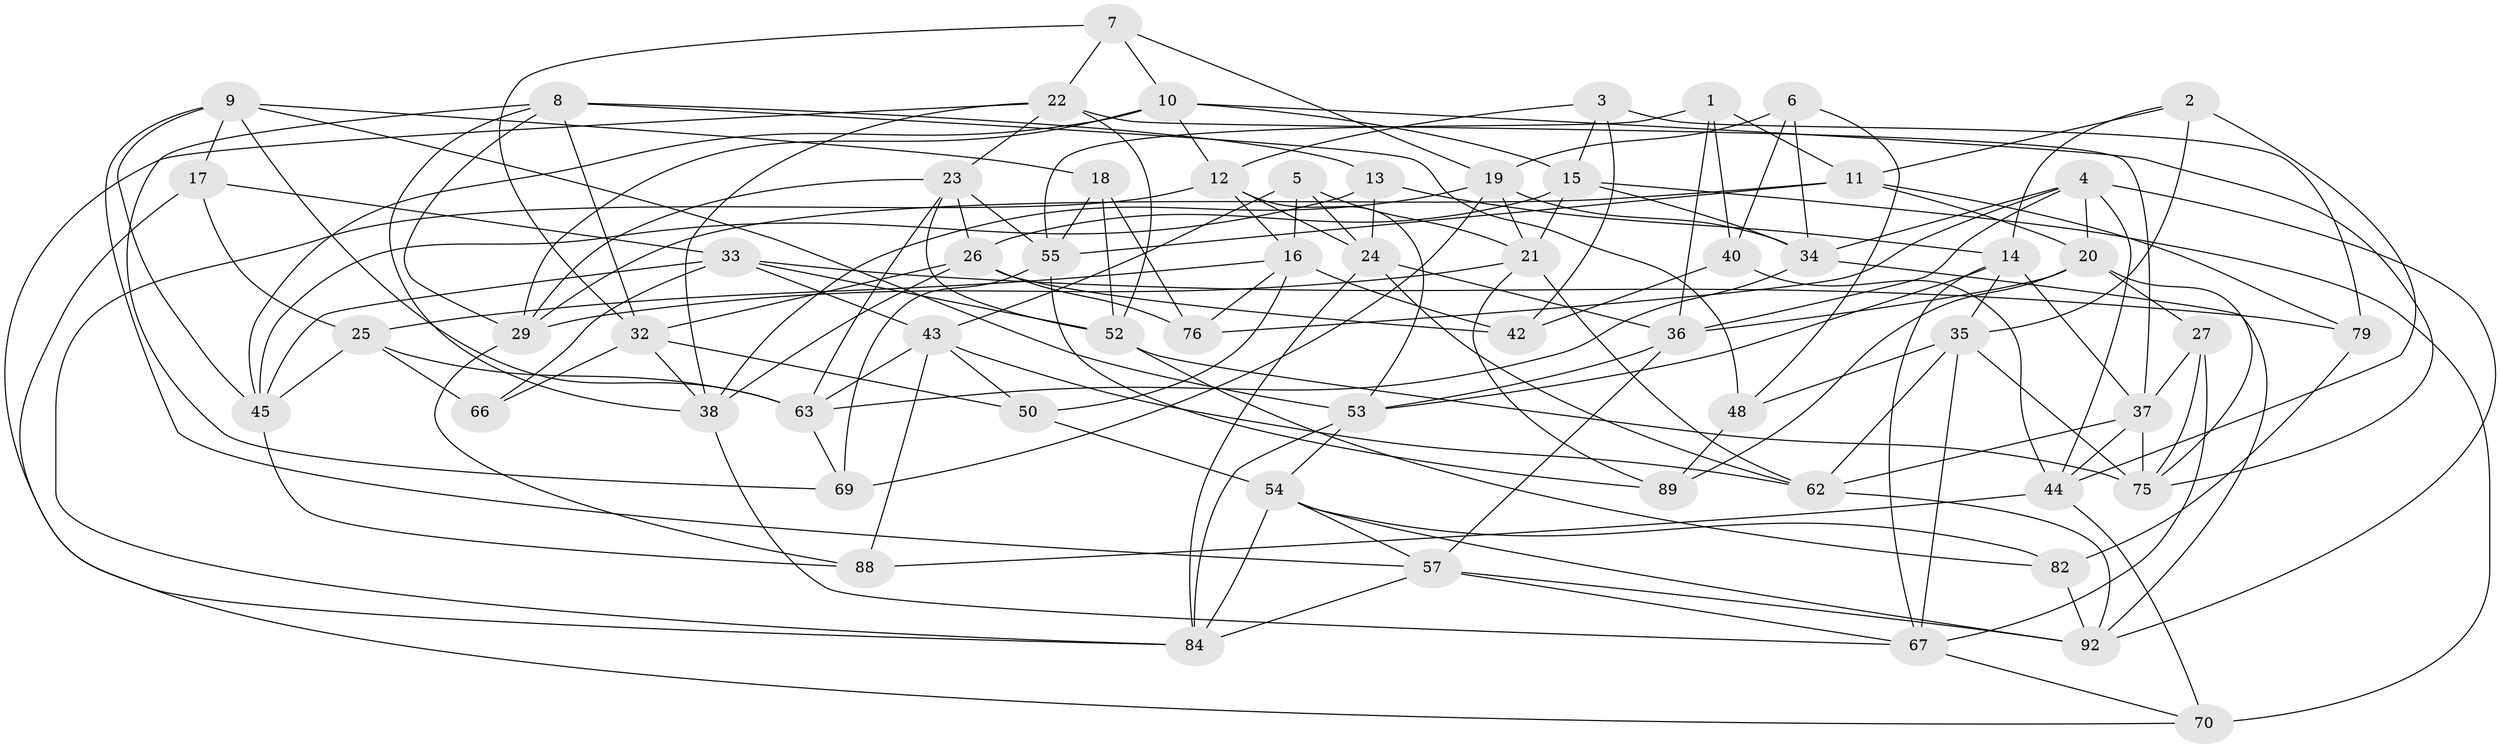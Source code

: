 // original degree distribution, {4: 1.0}
// Generated by graph-tools (version 1.1) at 2025/39/02/21/25 10:39:01]
// undirected, 61 vertices, 160 edges
graph export_dot {
graph [start="1"]
  node [color=gray90,style=filled];
  1;
  2;
  3;
  4 [super="+59"];
  5;
  6;
  7;
  8 [super="+78"];
  9 [super="+81"];
  10 [super="+49"];
  11 [super="+77"];
  12 [super="+30"];
  13;
  14 [super="+46"];
  15 [super="+51"];
  16 [super="+68"];
  17;
  18;
  19 [super="+56"];
  20 [super="+60"];
  21 [super="+95"];
  22 [super="+31"];
  23 [super="+86"];
  24 [super="+28"];
  25 [super="+99"];
  26 [super="+90"];
  27;
  29 [super="+41"];
  32 [super="+58"];
  33 [super="+39"];
  34 [super="+100"];
  35 [super="+71"];
  36 [super="+87"];
  37 [super="+64"];
  38 [super="+80"];
  40;
  42;
  43 [super="+65"];
  44 [super="+47"];
  45 [super="+61"];
  48;
  50;
  52 [super="+73"];
  53 [super="+94"];
  54 [super="+97"];
  55 [super="+72"];
  57 [super="+83"];
  62 [super="+96"];
  63 [super="+74"];
  66;
  67 [super="+85"];
  69;
  70;
  75 [super="+98"];
  76;
  79;
  82;
  84 [super="+91"];
  88;
  89;
  92 [super="+93"];
  1 -- 40;
  1 -- 36;
  1 -- 11;
  1 -- 55;
  2 -- 11;
  2 -- 35;
  2 -- 14;
  2 -- 44;
  3 -- 12;
  3 -- 42;
  3 -- 79;
  3 -- 15;
  4 -- 92;
  4 -- 36;
  4 -- 20;
  4 -- 44;
  4 -- 76;
  4 -- 34;
  5 -- 43;
  5 -- 16;
  5 -- 21;
  5 -- 24;
  6 -- 48;
  6 -- 40;
  6 -- 19;
  6 -- 34;
  7 -- 22;
  7 -- 19;
  7 -- 10;
  7 -- 32;
  8 -- 48;
  8 -- 29;
  8 -- 13;
  8 -- 69;
  8 -- 32;
  8 -- 38;
  9 -- 53;
  9 -- 18;
  9 -- 57;
  9 -- 45;
  9 -- 17;
  9 -- 63;
  10 -- 75;
  10 -- 45;
  10 -- 29;
  10 -- 15;
  10 -- 12;
  11 -- 29;
  11 -- 20;
  11 -- 79;
  11 -- 55;
  12 -- 53;
  12 -- 84;
  12 -- 16;
  12 -- 24;
  13 -- 45;
  13 -- 24;
  13 -- 14;
  14 -- 37;
  14 -- 67;
  14 -- 35;
  14 -- 53;
  15 -- 70;
  15 -- 26;
  15 -- 21;
  15 -- 34;
  16 -- 76;
  16 -- 25;
  16 -- 42;
  16 -- 50;
  17 -- 70;
  17 -- 25;
  17 -- 33;
  18 -- 52;
  18 -- 76;
  18 -- 55;
  19 -- 34;
  19 -- 69;
  19 -- 38;
  19 -- 21;
  20 -- 36;
  20 -- 27;
  20 -- 89;
  20 -- 75;
  21 -- 29;
  21 -- 89;
  21 -- 62;
  22 -- 38;
  22 -- 52;
  22 -- 23;
  22 -- 84;
  22 -- 37;
  23 -- 63;
  23 -- 55;
  23 -- 26;
  23 -- 29;
  23 -- 52;
  24 -- 84;
  24 -- 62;
  24 -- 36;
  25 -- 66 [weight=2];
  25 -- 63;
  25 -- 45;
  26 -- 76;
  26 -- 42;
  26 -- 32;
  26 -- 38;
  27 -- 37;
  27 -- 67;
  27 -- 75;
  29 -- 88;
  32 -- 50;
  32 -- 66;
  32 -- 38;
  33 -- 43;
  33 -- 45;
  33 -- 66;
  33 -- 79;
  33 -- 52;
  34 -- 63;
  34 -- 92;
  35 -- 75;
  35 -- 48;
  35 -- 67;
  35 -- 62;
  36 -- 53;
  36 -- 57;
  37 -- 75;
  37 -- 44;
  37 -- 62;
  38 -- 67;
  40 -- 42;
  40 -- 44;
  43 -- 50;
  43 -- 88;
  43 -- 63;
  43 -- 62;
  44 -- 88;
  44 -- 70;
  45 -- 88;
  48 -- 89;
  50 -- 54;
  52 -- 82;
  52 -- 75;
  53 -- 84;
  53 -- 54;
  54 -- 92;
  54 -- 82;
  54 -- 84;
  54 -- 57;
  55 -- 89;
  55 -- 69;
  57 -- 92;
  57 -- 84;
  57 -- 67;
  62 -- 92;
  63 -- 69;
  67 -- 70;
  79 -- 82;
  82 -- 92;
}
